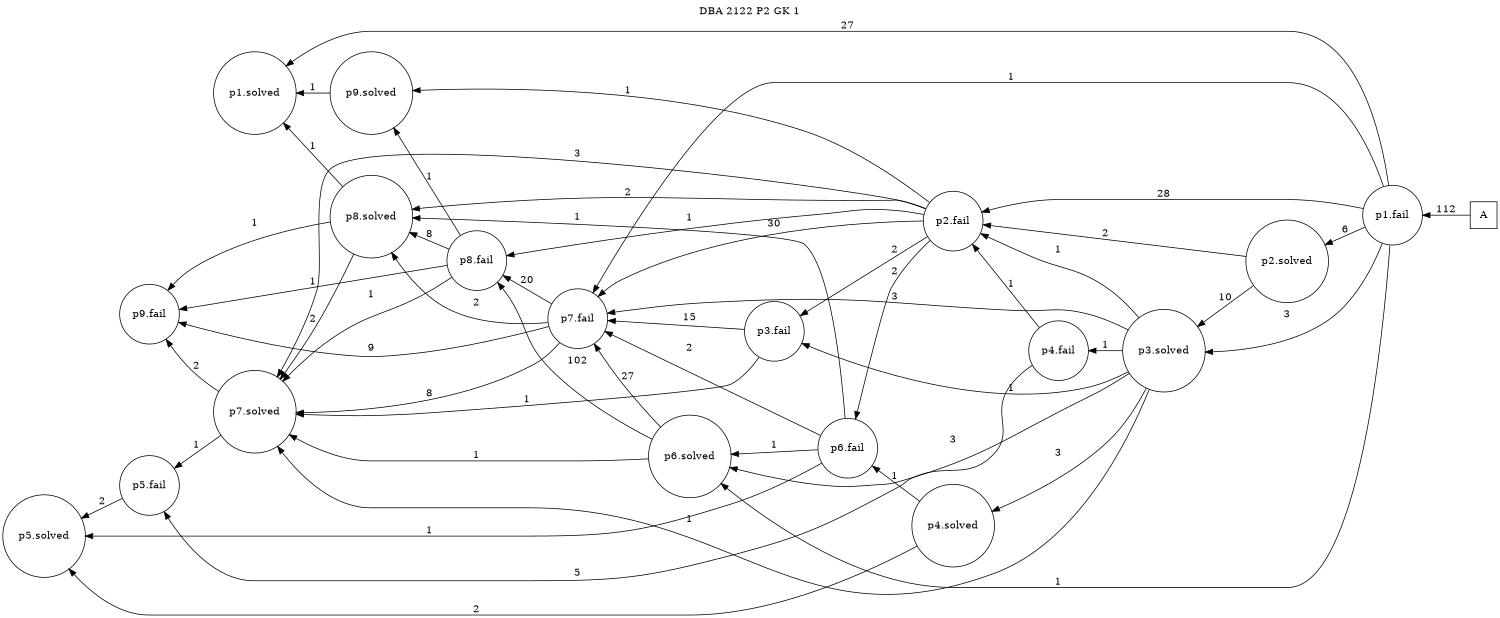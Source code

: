digraph DBA_2122_P2_GK_1 {
labelloc="tl"
label= " DBA 2122 P2 GK 1 "
rankdir="RL";
graph [ size=" 10 , 10 !"]

"A" [shape="square" label="A"]
"p1.fail" [shape="circle" label="p1.fail"]
"p1.solved" [shape="circle" label="p1.solved"]
"p2.fail" [shape="circle" label="p2.fail"]
"p2.solved" [shape="circle" label="p2.solved"]
"p3.fail" [shape="circle" label="p3.fail"]
"p3.solved" [shape="circle" label="p3.solved"]
"p4.fail" [shape="circle" label="p4.fail"]
"p5.fail" [shape="circle" label="p5.fail"]
"p5.solved" [shape="circle" label="p5.solved"]
"p6.solved" [shape="circle" label="p6.solved"]
"p7.fail" [shape="circle" label="p7.fail"]
"p7.solved" [shape="circle" label="p7.solved"]
"p8.fail" [shape="circle" label="p8.fail"]
"p8.solved" [shape="circle" label="p8.solved"]
"p6.fail" [shape="circle" label="p6.fail"]
"p9.fail" [shape="circle" label="p9.fail"]
"p9.solved" [shape="circle" label="p9.solved"]
"p4.solved" [shape="circle" label="p4.solved"]
"A" -> "p1.fail" [ label=112]
"p1.fail" -> "p1.solved" [ label=27]
"p1.fail" -> "p2.fail" [ label=28]
"p1.fail" -> "p2.solved" [ label=6]
"p1.fail" -> "p3.solved" [ label=3]
"p1.fail" -> "p6.solved" [ label=1]
"p1.fail" -> "p7.fail" [ label=1]
"p2.fail" -> "p3.fail" [ label=2]
"p2.fail" -> "p7.fail" [ label=30]
"p2.fail" -> "p7.solved" [ label=3]
"p2.fail" -> "p8.fail" [ label=1]
"p2.fail" -> "p8.solved" [ label=2]
"p2.fail" -> "p6.fail" [ label=2]
"p2.fail" -> "p9.solved" [ label=1]
"p2.solved" -> "p2.fail" [ label=2]
"p2.solved" -> "p3.solved" [ label=10]
"p3.fail" -> "p7.fail" [ label=15]
"p3.fail" -> "p7.solved" [ label=1]
"p3.solved" -> "p2.fail" [ label=1]
"p3.solved" -> "p3.fail" [ label=1]
"p3.solved" -> "p4.fail" [ label=1]
"p3.solved" -> "p6.solved" [ label=3]
"p3.solved" -> "p7.fail" [ label=3]
"p3.solved" -> "p7.solved" [ label=1]
"p3.solved" -> "p4.solved" [ label=3]
"p4.fail" -> "p2.fail" [ label=1]
"p4.fail" -> "p5.fail" [ label=5]
"p5.fail" -> "p5.solved" [ label=2]
"p6.solved" -> "p7.fail" [ label=27]
"p6.solved" -> "p7.solved" [ label=1]
"p6.solved" -> "p8.fail" [ label=102]
"p7.fail" -> "p7.solved" [ label=8]
"p7.fail" -> "p8.fail" [ label=20]
"p7.fail" -> "p8.solved" [ label=2]
"p7.fail" -> "p9.fail" [ label=9]
"p7.solved" -> "p5.fail" [ label=1]
"p7.solved" -> "p9.fail" [ label=2]
"p8.fail" -> "p7.solved" [ label=1]
"p8.fail" -> "p8.solved" [ label=8]
"p8.fail" -> "p9.fail" [ label=1]
"p8.fail" -> "p9.solved" [ label=1]
"p8.solved" -> "p1.solved" [ label=1]
"p8.solved" -> "p7.solved" [ label=2]
"p8.solved" -> "p9.fail" [ label=1]
"p6.fail" -> "p5.solved" [ label=1]
"p6.fail" -> "p6.solved" [ label=1]
"p6.fail" -> "p7.fail" [ label=2]
"p6.fail" -> "p8.solved" [ label=1]
"p9.solved" -> "p1.solved" [ label=1]
"p4.solved" -> "p5.solved" [ label=2]
"p4.solved" -> "p6.fail" [ label=1]
}
